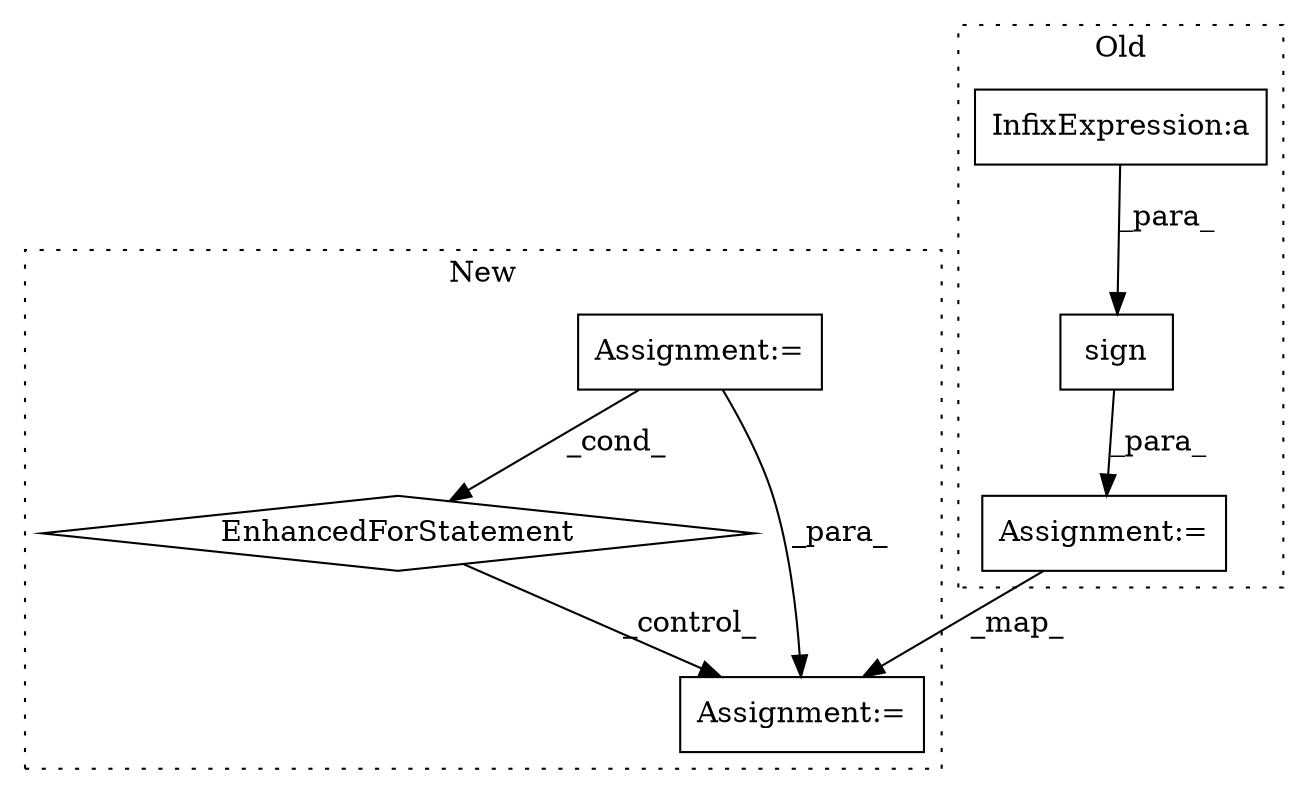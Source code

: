digraph G {
subgraph cluster0 {
1 [label="sign" a="32" s="4454,4491" l="5,1" shape="box"];
4 [label="InfixExpression:a" a="27" s="4475" l="3" shape="box"];
6 [label="Assignment:=" a="7" s="4588" l="2" shape="box"];
label = "Old";
style="dotted";
}
subgraph cluster1 {
2 [label="EnhancedForStatement" a="70" s="4895,4964" l="53,2" shape="diamond"];
3 [label="Assignment:=" a="7" s="4778" l="1" shape="box"];
5 [label="Assignment:=" a="7" s="4983" l="2" shape="box"];
label = "New";
style="dotted";
}
1 -> 6 [label="_para_"];
2 -> 5 [label="_control_"];
3 -> 2 [label="_cond_"];
3 -> 5 [label="_para_"];
4 -> 1 [label="_para_"];
6 -> 5 [label="_map_"];
}